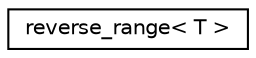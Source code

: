 digraph "Graphical Class Hierarchy"
{
 // LATEX_PDF_SIZE
  edge [fontname="Helvetica",fontsize="10",labelfontname="Helvetica",labelfontsize="10"];
  node [fontname="Helvetica",fontsize="10",shape=record];
  rankdir="LR";
  Node0 [label="reverse_range\< T \>",height=0.2,width=0.4,color="black", fillcolor="white", style="filled",URL="$classreverse__range.html",tooltip=" "];
}
